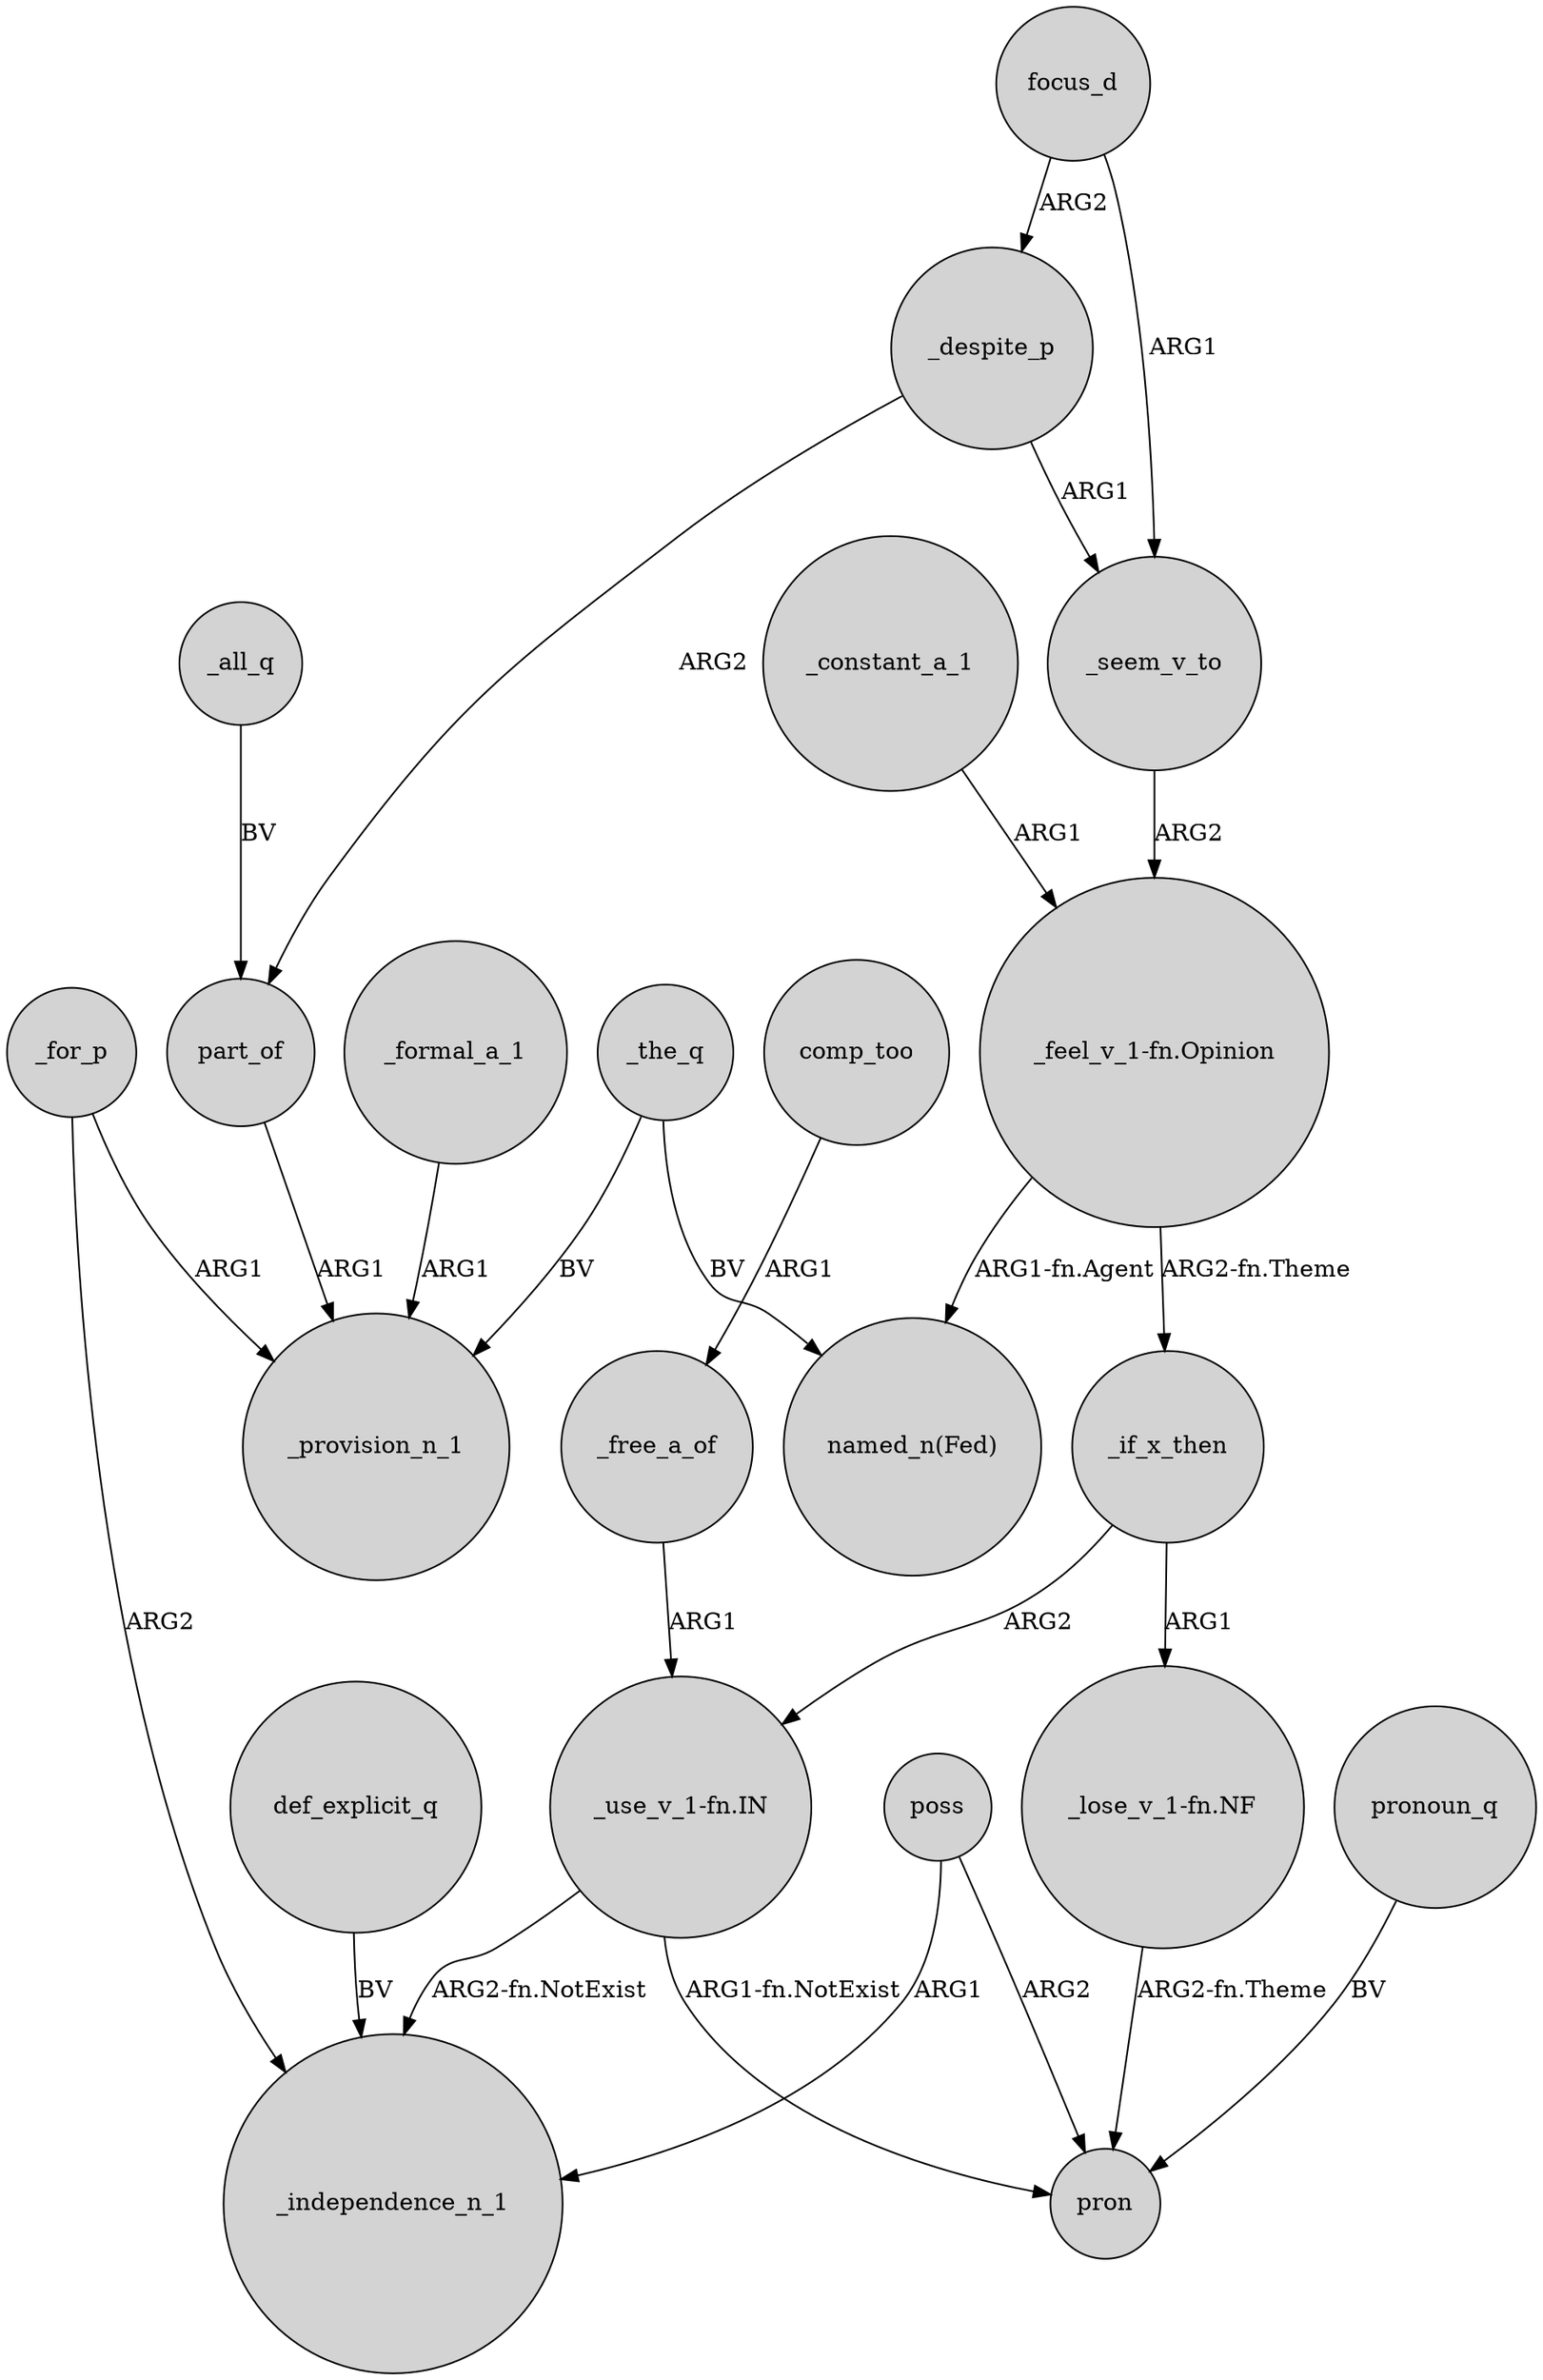 digraph {
	node [shape=circle style=filled]
	comp_too -> _free_a_of [label=ARG1]
	def_explicit_q -> _independence_n_1 [label=BV]
	_the_q -> "named_n(Fed)" [label=BV]
	_all_q -> part_of [label=BV]
	poss -> pron [label=ARG2]
	_despite_p -> _seem_v_to [label=ARG1]
	_for_p -> _provision_n_1 [label=ARG1]
	"_use_v_1-fn.IN" -> pron [label="ARG1-fn.NotExist"]
	focus_d -> _despite_p [label=ARG2]
	"_feel_v_1-fn.Opinion" -> "named_n(Fed)" [label="ARG1-fn.Agent"]
	"_use_v_1-fn.IN" -> _independence_n_1 [label="ARG2-fn.NotExist"]
	_seem_v_to -> "_feel_v_1-fn.Opinion" [label=ARG2]
	_formal_a_1 -> _provision_n_1 [label=ARG1]
	pronoun_q -> pron [label=BV]
	"_lose_v_1-fn.NF" -> pron [label="ARG2-fn.Theme"]
	focus_d -> _seem_v_to [label=ARG1]
	poss -> _independence_n_1 [label=ARG1]
	part_of -> _provision_n_1 [label=ARG1]
	_free_a_of -> "_use_v_1-fn.IN" [label=ARG1]
	_for_p -> _independence_n_1 [label=ARG2]
	_the_q -> _provision_n_1 [label=BV]
	"_feel_v_1-fn.Opinion" -> _if_x_then [label="ARG2-fn.Theme"]
	_despite_p -> part_of [label=ARG2]
	_constant_a_1 -> "_feel_v_1-fn.Opinion" [label=ARG1]
	_if_x_then -> "_use_v_1-fn.IN" [label=ARG2]
	_if_x_then -> "_lose_v_1-fn.NF" [label=ARG1]
}
